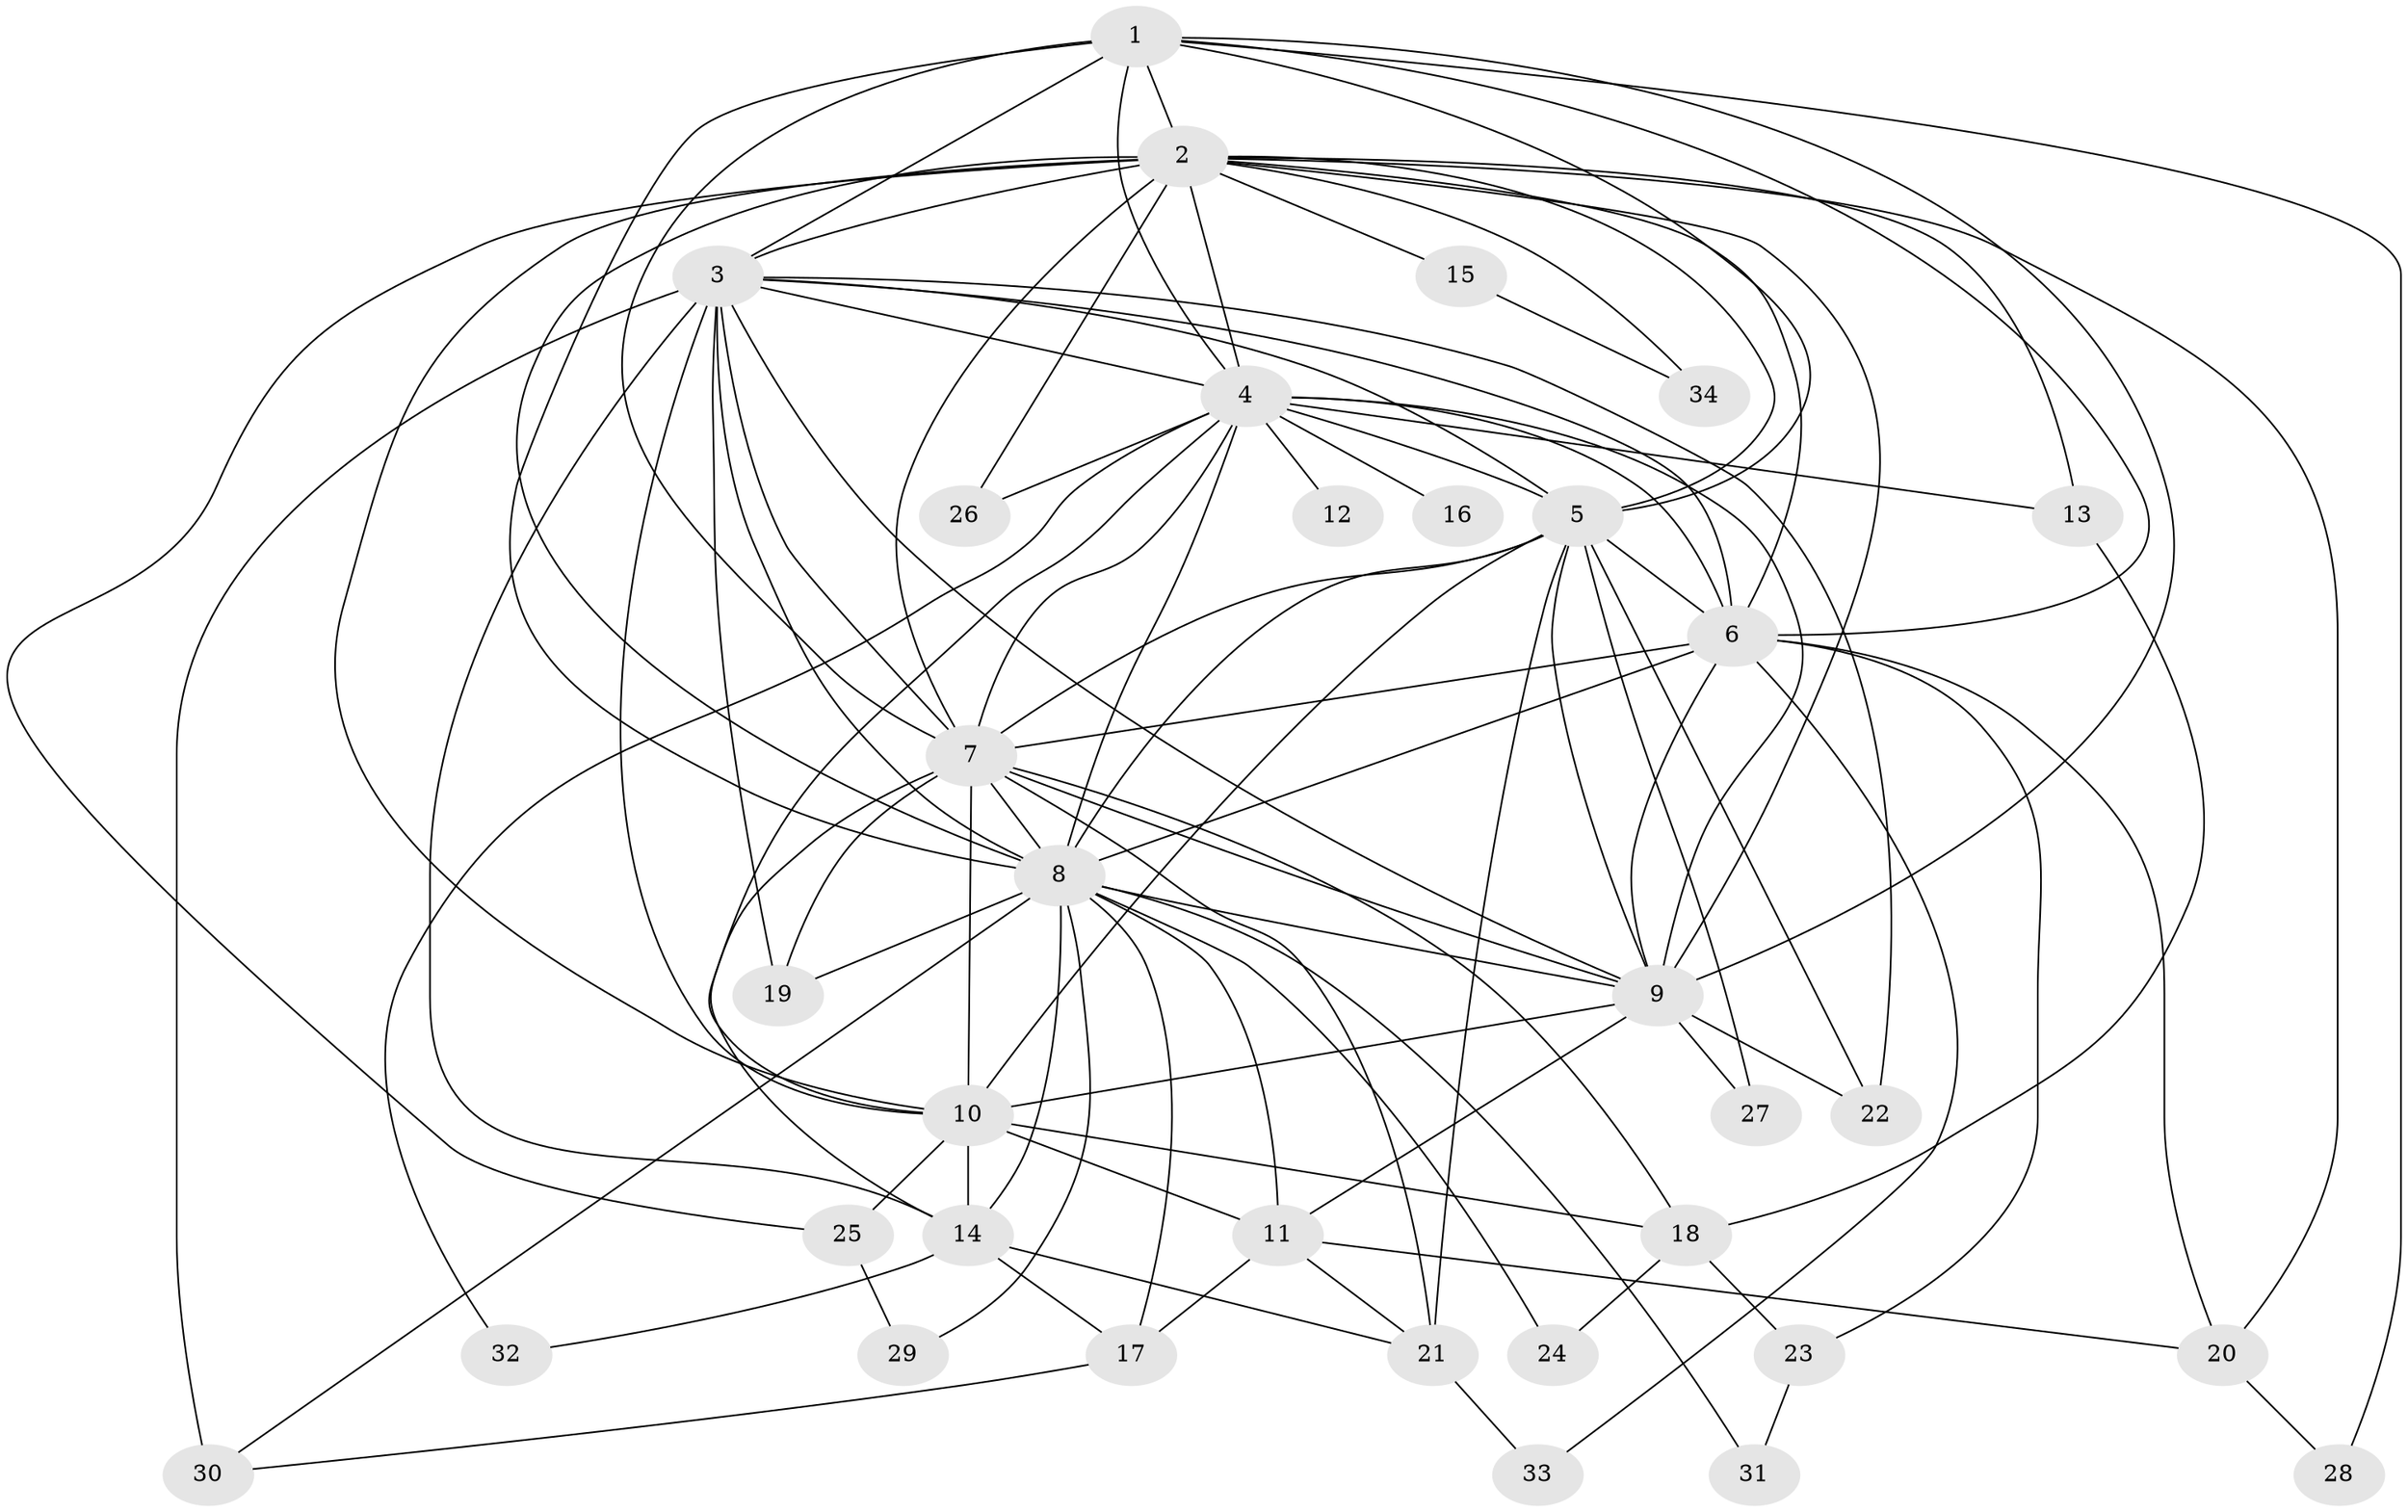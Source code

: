 // original degree distribution, {12: 0.014705882352941176, 18: 0.04411764705882353, 19: 0.014705882352941176, 23: 0.014705882352941176, 13: 0.014705882352941176, 17: 0.014705882352941176, 21: 0.014705882352941176, 16: 0.014705882352941176, 2: 0.5735294117647058, 4: 0.07352941176470588, 3: 0.16176470588235295, 5: 0.029411764705882353, 6: 0.014705882352941176}
// Generated by graph-tools (version 1.1) at 2025/50/03/04/25 22:50:00]
// undirected, 34 vertices, 98 edges
graph export_dot {
  node [color=gray90,style=filled];
  1;
  2;
  3;
  4;
  5;
  6;
  7;
  8;
  9;
  10;
  11;
  12;
  13;
  14;
  15;
  16;
  17;
  18;
  19;
  20;
  21;
  22;
  23;
  24;
  25;
  26;
  27;
  28;
  29;
  30;
  31;
  32;
  33;
  34;
  1 -- 2 [weight=1.0];
  1 -- 3 [weight=1.0];
  1 -- 4 [weight=1.0];
  1 -- 5 [weight=2.0];
  1 -- 6 [weight=1.0];
  1 -- 7 [weight=1.0];
  1 -- 8 [weight=3.0];
  1 -- 9 [weight=1.0];
  1 -- 28 [weight=1.0];
  2 -- 3 [weight=2.0];
  2 -- 4 [weight=1.0];
  2 -- 5 [weight=1.0];
  2 -- 6 [weight=1.0];
  2 -- 7 [weight=1.0];
  2 -- 8 [weight=2.0];
  2 -- 9 [weight=1.0];
  2 -- 10 [weight=1.0];
  2 -- 13 [weight=1.0];
  2 -- 15 [weight=1.0];
  2 -- 20 [weight=1.0];
  2 -- 25 [weight=1.0];
  2 -- 26 [weight=1.0];
  2 -- 34 [weight=1.0];
  3 -- 4 [weight=1.0];
  3 -- 5 [weight=1.0];
  3 -- 6 [weight=2.0];
  3 -- 7 [weight=1.0];
  3 -- 8 [weight=3.0];
  3 -- 9 [weight=1.0];
  3 -- 10 [weight=1.0];
  3 -- 14 [weight=2.0];
  3 -- 19 [weight=1.0];
  3 -- 22 [weight=1.0];
  3 -- 30 [weight=2.0];
  4 -- 5 [weight=1.0];
  4 -- 6 [weight=1.0];
  4 -- 7 [weight=1.0];
  4 -- 8 [weight=3.0];
  4 -- 9 [weight=1.0];
  4 -- 10 [weight=1.0];
  4 -- 12 [weight=1.0];
  4 -- 13 [weight=1.0];
  4 -- 16 [weight=1.0];
  4 -- 26 [weight=1.0];
  4 -- 32 [weight=1.0];
  5 -- 6 [weight=1.0];
  5 -- 7 [weight=1.0];
  5 -- 8 [weight=2.0];
  5 -- 9 [weight=1.0];
  5 -- 10 [weight=8.0];
  5 -- 21 [weight=2.0];
  5 -- 22 [weight=1.0];
  5 -- 27 [weight=2.0];
  6 -- 7 [weight=1.0];
  6 -- 8 [weight=2.0];
  6 -- 9 [weight=1.0];
  6 -- 20 [weight=1.0];
  6 -- 23 [weight=1.0];
  6 -- 33 [weight=1.0];
  7 -- 8 [weight=3.0];
  7 -- 9 [weight=1.0];
  7 -- 10 [weight=1.0];
  7 -- 14 [weight=1.0];
  7 -- 18 [weight=3.0];
  7 -- 19 [weight=1.0];
  7 -- 21 [weight=1.0];
  8 -- 9 [weight=3.0];
  8 -- 11 [weight=2.0];
  8 -- 14 [weight=1.0];
  8 -- 17 [weight=1.0];
  8 -- 19 [weight=1.0];
  8 -- 24 [weight=1.0];
  8 -- 29 [weight=1.0];
  8 -- 30 [weight=1.0];
  8 -- 31 [weight=1.0];
  9 -- 10 [weight=1.0];
  9 -- 11 [weight=8.0];
  9 -- 22 [weight=1.0];
  9 -- 27 [weight=1.0];
  10 -- 11 [weight=3.0];
  10 -- 14 [weight=2.0];
  10 -- 18 [weight=2.0];
  10 -- 25 [weight=1.0];
  11 -- 17 [weight=1.0];
  11 -- 20 [weight=1.0];
  11 -- 21 [weight=1.0];
  13 -- 18 [weight=1.0];
  14 -- 17 [weight=1.0];
  14 -- 21 [weight=1.0];
  14 -- 32 [weight=1.0];
  15 -- 34 [weight=1.0];
  17 -- 30 [weight=1.0];
  18 -- 23 [weight=1.0];
  18 -- 24 [weight=1.0];
  20 -- 28 [weight=1.0];
  21 -- 33 [weight=1.0];
  23 -- 31 [weight=1.0];
  25 -- 29 [weight=1.0];
}
